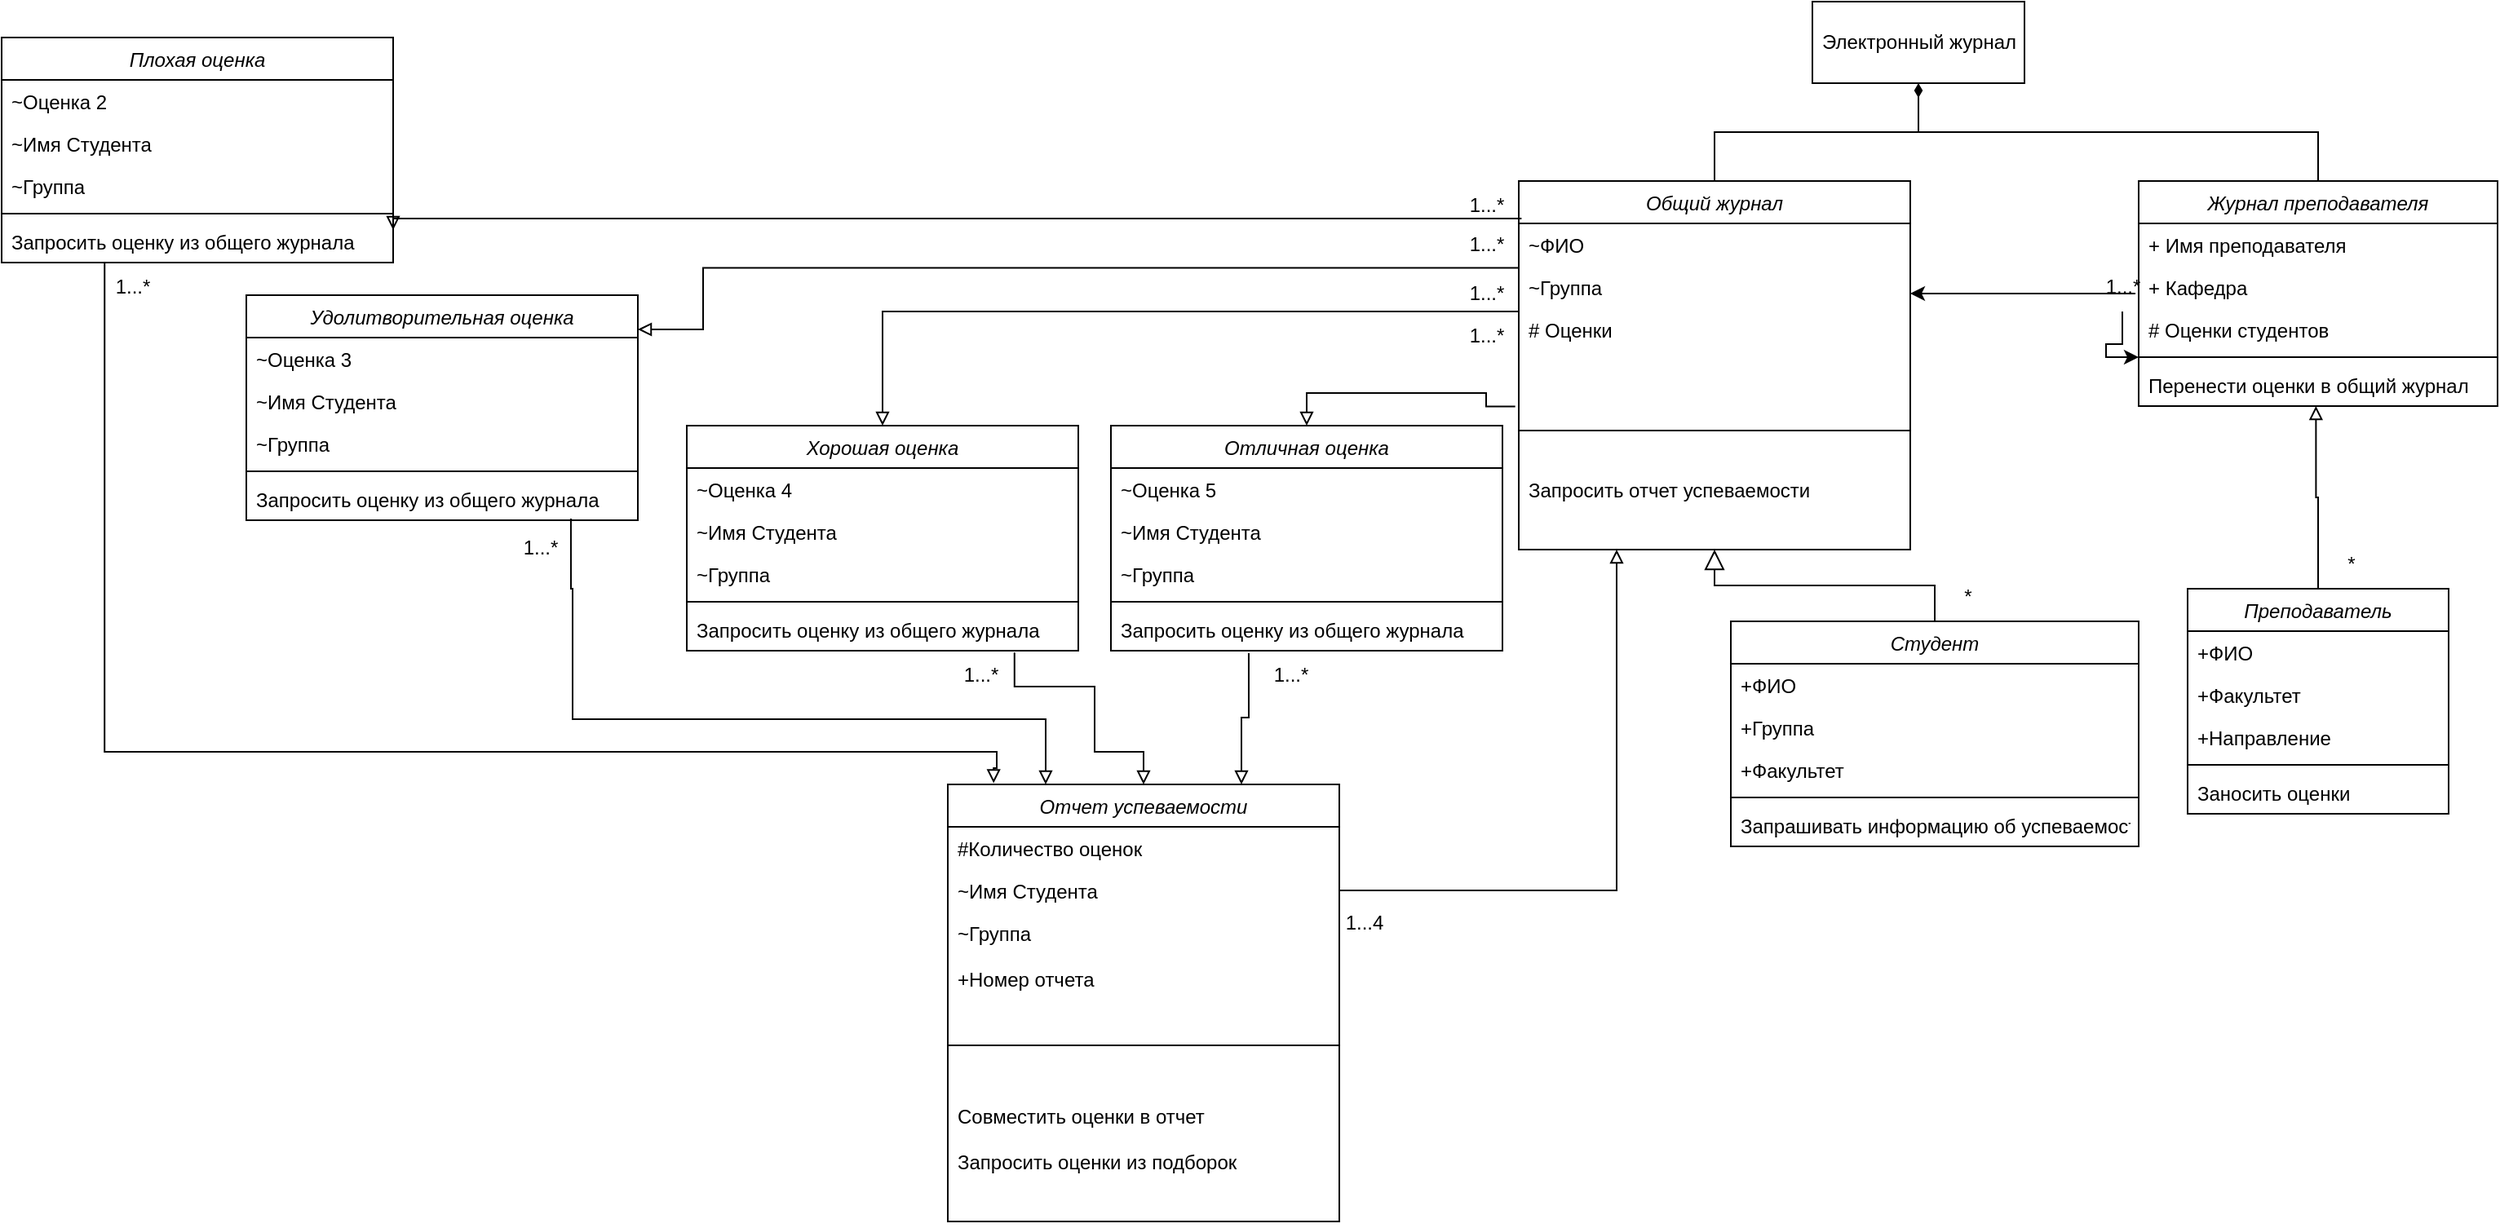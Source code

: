 <mxfile version="20.4.2" type="google"><diagram id="C5RBs43oDa-KdzZeNtuy" name="Page-1"><mxGraphModel grid="1" page="1" gridSize="10" guides="1" tooltips="1" connect="1" arrows="1" fold="1" pageScale="1" pageWidth="1169" pageHeight="1654" math="0" shadow="0"><root><mxCell id="WIyWlLk6GJQsqaUBKTNV-0"/><mxCell id="WIyWlLk6GJQsqaUBKTNV-1" parent="WIyWlLk6GJQsqaUBKTNV-0"/><mxCell id="FFw_UQuisaicL_2sGMLO-3" style="edgeStyle=orthogonalEdgeStyle;rounded=0;orthogonalLoop=1;jettySize=auto;html=1;exitX=0.5;exitY=0;exitDx=0;exitDy=0;entryX=0.5;entryY=1;entryDx=0;entryDy=0;endArrow=diamondThin;endFill=1;" edge="1" parent="WIyWlLk6GJQsqaUBKTNV-1" source="zkfFHV4jXpPFQw0GAbJ--0" target="FFw_UQuisaicL_2sGMLO-0"><mxGeometry relative="1" as="geometry"/></mxCell><mxCell id="zkfFHV4jXpPFQw0GAbJ--0" value="Общий журнал" style="swimlane;fontStyle=2;align=center;verticalAlign=top;childLayout=stackLayout;horizontal=1;startSize=26;horizontalStack=0;resizeParent=1;resizeLast=0;collapsible=1;marginBottom=0;rounded=0;shadow=0;strokeWidth=1;" vertex="1" parent="WIyWlLk6GJQsqaUBKTNV-1"><mxGeometry x="130" y="120" width="240" height="226" as="geometry"><mxRectangle x="230" y="140" width="160" height="26" as="alternateBounds"/></mxGeometry></mxCell><mxCell id="zkfFHV4jXpPFQw0GAbJ--1" value="~ФИО" style="text;align=left;verticalAlign=top;spacingLeft=4;spacingRight=4;overflow=hidden;rotatable=0;points=[[0,0.5],[1,0.5]];portConstraint=eastwest;" vertex="1" parent="zkfFHV4jXpPFQw0GAbJ--0"><mxGeometry y="26" width="240" height="26" as="geometry"/></mxCell><mxCell id="zkfFHV4jXpPFQw0GAbJ--2" value="~Группа" style="text;align=left;verticalAlign=top;spacingLeft=4;spacingRight=4;overflow=hidden;rotatable=0;points=[[0,0.5],[1,0.5]];portConstraint=eastwest;rounded=0;shadow=0;html=0;" vertex="1" parent="zkfFHV4jXpPFQw0GAbJ--0"><mxGeometry y="52" width="240" height="26" as="geometry"/></mxCell><mxCell id="zkfFHV4jXpPFQw0GAbJ--3" value="# Оценки" style="text;align=left;verticalAlign=top;spacingLeft=4;spacingRight=4;overflow=hidden;rotatable=0;points=[[0,0.5],[1,0.5]];portConstraint=eastwest;rounded=0;shadow=0;html=0;" vertex="1" parent="zkfFHV4jXpPFQw0GAbJ--0"><mxGeometry y="78" width="240" height="52" as="geometry"/></mxCell><mxCell id="zkfFHV4jXpPFQw0GAbJ--4" value="" style="line;html=1;strokeWidth=1;align=left;verticalAlign=middle;spacingTop=-1;spacingLeft=3;spacingRight=3;rotatable=0;labelPosition=right;points=[];portConstraint=eastwest;" vertex="1" parent="zkfFHV4jXpPFQw0GAbJ--0"><mxGeometry y="130" width="240" height="46" as="geometry"/></mxCell><mxCell id="zkfFHV4jXpPFQw0GAbJ--5" value="Запросить отчет успеваемости" style="text;align=left;verticalAlign=top;spacingLeft=4;spacingRight=4;overflow=hidden;rotatable=0;points=[[0,0.5],[1,0.5]];portConstraint=eastwest;" vertex="1" parent="zkfFHV4jXpPFQw0GAbJ--0"><mxGeometry y="176" width="240" height="50" as="geometry"/></mxCell><mxCell id="zkfFHV4jXpPFQw0GAbJ--12" value="" style="endArrow=block;endSize=10;endFill=0;shadow=0;strokeWidth=1;rounded=0;edgeStyle=elbowEdgeStyle;elbow=vertical;exitX=0.5;exitY=0;exitDx=0;exitDy=0;" edge="1" parent="WIyWlLk6GJQsqaUBKTNV-1" source="FFw_UQuisaicL_2sGMLO-24" target="zkfFHV4jXpPFQw0GAbJ--0"><mxGeometry width="160" relative="1" as="geometry"><mxPoint x="275.0" y="390" as="sourcePoint"/><mxPoint x="200" y="203" as="targetPoint"/></mxGeometry></mxCell><mxCell id="FFw_UQuisaicL_2sGMLO-14" style="edgeStyle=orthogonalEdgeStyle;rounded=0;orthogonalLoop=1;jettySize=auto;html=1;exitX=0.5;exitY=0;exitDx=0;exitDy=0;entryX=0.494;entryY=1;entryDx=0;entryDy=0;entryPerimeter=0;startArrow=none;startFill=0;endArrow=block;endFill=0;" edge="1" parent="WIyWlLk6GJQsqaUBKTNV-1" source="FFw_UQuisaicL_2sGMLO-16" target="FFw_UQuisaicL_2sGMLO-12"><mxGeometry relative="1" as="geometry"><mxPoint x="590" y="350" as="sourcePoint"/></mxGeometry></mxCell><mxCell id="zkfFHV4jXpPFQw0GAbJ--26" value="" style="endArrow=none;shadow=0;strokeWidth=1;rounded=0;endFill=0;edgeStyle=elbowEdgeStyle;elbow=vertical;startArrow=classic;startFill=1;" edge="1" parent="WIyWlLk6GJQsqaUBKTNV-1" source="zkfFHV4jXpPFQw0GAbJ--0"><mxGeometry x="0.5" y="41" relative="1" as="geometry"><mxPoint x="380" y="192" as="sourcePoint"/><mxPoint x="508" y="189" as="targetPoint"/><mxPoint x="-40" y="32" as="offset"/></mxGeometry></mxCell><mxCell id="FFw_UQuisaicL_2sGMLO-0" value="Электронный журнал" style="html=1;" vertex="1" parent="WIyWlLk6GJQsqaUBKTNV-1"><mxGeometry x="310" y="10" width="130" height="50" as="geometry"/></mxCell><mxCell id="FFw_UQuisaicL_2sGMLO-13" style="edgeStyle=orthogonalEdgeStyle;rounded=0;orthogonalLoop=1;jettySize=auto;html=1;exitX=0.5;exitY=0;exitDx=0;exitDy=0;entryX=0.5;entryY=1;entryDx=0;entryDy=0;startArrow=none;startFill=0;endArrow=none;endFill=0;" edge="1" parent="WIyWlLk6GJQsqaUBKTNV-1" source="FFw_UQuisaicL_2sGMLO-7" target="FFw_UQuisaicL_2sGMLO-0"><mxGeometry relative="1" as="geometry"/></mxCell><mxCell id="FFw_UQuisaicL_2sGMLO-7" value="Журнал преподавателя" style="swimlane;fontStyle=2;align=center;verticalAlign=top;childLayout=stackLayout;horizontal=1;startSize=26;horizontalStack=0;resizeParent=1;resizeLast=0;collapsible=1;marginBottom=0;rounded=0;shadow=0;strokeWidth=1;" vertex="1" parent="WIyWlLk6GJQsqaUBKTNV-1"><mxGeometry x="510" y="120" width="220" height="138" as="geometry"><mxRectangle x="230" y="140" width="160" height="26" as="alternateBounds"/></mxGeometry></mxCell><mxCell id="FFw_UQuisaicL_2sGMLO-8" value="+ Имя преподавателя" style="text;align=left;verticalAlign=top;spacingLeft=4;spacingRight=4;overflow=hidden;rotatable=0;points=[[0,0.5],[1,0.5]];portConstraint=eastwest;" vertex="1" parent="FFw_UQuisaicL_2sGMLO-7"><mxGeometry y="26" width="220" height="26" as="geometry"/></mxCell><mxCell id="FFw_UQuisaicL_2sGMLO-9" value="+ Кафедра" style="text;align=left;verticalAlign=top;spacingLeft=4;spacingRight=4;overflow=hidden;rotatable=0;points=[[0,0.5],[1,0.5]];portConstraint=eastwest;rounded=0;shadow=0;html=0;" vertex="1" parent="FFw_UQuisaicL_2sGMLO-7"><mxGeometry y="52" width="220" height="26" as="geometry"/></mxCell><mxCell id="FFw_UQuisaicL_2sGMLO-10" value="# Оценки студентов" style="text;align=left;verticalAlign=top;spacingLeft=4;spacingRight=4;overflow=hidden;rotatable=0;points=[[0,0.5],[1,0.5]];portConstraint=eastwest;rounded=0;shadow=0;html=0;" vertex="1" parent="FFw_UQuisaicL_2sGMLO-7"><mxGeometry y="78" width="220" height="26" as="geometry"/></mxCell><mxCell id="FFw_UQuisaicL_2sGMLO-11" value="" style="line;html=1;strokeWidth=1;align=left;verticalAlign=middle;spacingTop=-1;spacingLeft=3;spacingRight=3;rotatable=0;labelPosition=right;points=[];portConstraint=eastwest;" vertex="1" parent="FFw_UQuisaicL_2sGMLO-7"><mxGeometry y="104" width="220" height="8" as="geometry"/></mxCell><mxCell id="FFw_UQuisaicL_2sGMLO-12" value="Перенести оценки в общий журнал" style="text;align=left;verticalAlign=top;spacingLeft=4;spacingRight=4;overflow=hidden;rotatable=0;points=[[0,0.5],[1,0.5]];portConstraint=eastwest;" vertex="1" parent="FFw_UQuisaicL_2sGMLO-7"><mxGeometry y="112" width="220" height="26" as="geometry"/></mxCell><mxCell id="FFw_UQuisaicL_2sGMLO-16" value="Преподаватель" style="swimlane;fontStyle=2;align=center;verticalAlign=top;childLayout=stackLayout;horizontal=1;startSize=26;horizontalStack=0;resizeParent=1;resizeLast=0;collapsible=1;marginBottom=0;rounded=0;shadow=0;strokeWidth=1;" vertex="1" parent="WIyWlLk6GJQsqaUBKTNV-1"><mxGeometry x="540" y="370" width="160" height="138" as="geometry"><mxRectangle x="230" y="140" width="160" height="26" as="alternateBounds"/></mxGeometry></mxCell><mxCell id="FFw_UQuisaicL_2sGMLO-17" value="+ФИО" style="text;align=left;verticalAlign=top;spacingLeft=4;spacingRight=4;overflow=hidden;rotatable=0;points=[[0,0.5],[1,0.5]];portConstraint=eastwest;" vertex="1" parent="FFw_UQuisaicL_2sGMLO-16"><mxGeometry y="26" width="160" height="26" as="geometry"/></mxCell><mxCell id="FFw_UQuisaicL_2sGMLO-18" value="+Факультет" style="text;align=left;verticalAlign=top;spacingLeft=4;spacingRight=4;overflow=hidden;rotatable=0;points=[[0,0.5],[1,0.5]];portConstraint=eastwest;rounded=0;shadow=0;html=0;" vertex="1" parent="FFw_UQuisaicL_2sGMLO-16"><mxGeometry y="52" width="160" height="26" as="geometry"/></mxCell><mxCell id="FFw_UQuisaicL_2sGMLO-19" value="+Направление" style="text;align=left;verticalAlign=top;spacingLeft=4;spacingRight=4;overflow=hidden;rotatable=0;points=[[0,0.5],[1,0.5]];portConstraint=eastwest;rounded=0;shadow=0;html=0;" vertex="1" parent="FFw_UQuisaicL_2sGMLO-16"><mxGeometry y="78" width="160" height="26" as="geometry"/></mxCell><mxCell id="FFw_UQuisaicL_2sGMLO-20" value="" style="line;html=1;strokeWidth=1;align=left;verticalAlign=middle;spacingTop=-1;spacingLeft=3;spacingRight=3;rotatable=0;labelPosition=right;points=[];portConstraint=eastwest;" vertex="1" parent="FFw_UQuisaicL_2sGMLO-16"><mxGeometry y="104" width="160" height="8" as="geometry"/></mxCell><mxCell id="FFw_UQuisaicL_2sGMLO-21" value="Заносить оценки&#10;" style="text;align=left;verticalAlign=top;spacingLeft=4;spacingRight=4;overflow=hidden;rotatable=0;points=[[0,0.5],[1,0.5]];portConstraint=eastwest;" vertex="1" parent="FFw_UQuisaicL_2sGMLO-16"><mxGeometry y="112" width="160" height="26" as="geometry"/></mxCell><mxCell id="UGb0FgskjT0_Y6356ZsU-1" value="" style="edgeStyle=orthogonalEdgeStyle;rounded=0;orthogonalLoop=1;jettySize=auto;html=1;" edge="1" parent="WIyWlLk6GJQsqaUBKTNV-1" source="FFw_UQuisaicL_2sGMLO-23" target="FFw_UQuisaicL_2sGMLO-11"><mxGeometry relative="1" as="geometry"/></mxCell><mxCell id="FFw_UQuisaicL_2sGMLO-23" value="1...*" style="text;html=1;align=center;verticalAlign=middle;resizable=0;points=[];autosize=1;strokeColor=none;fillColor=none;" vertex="1" parent="WIyWlLk6GJQsqaUBKTNV-1"><mxGeometry x="480" y="170" width="40" height="30" as="geometry"/></mxCell><mxCell id="FFw_UQuisaicL_2sGMLO-24" value="Студент" style="swimlane;fontStyle=2;align=center;verticalAlign=top;childLayout=stackLayout;horizontal=1;startSize=26;horizontalStack=0;resizeParent=1;resizeLast=0;collapsible=1;marginBottom=0;rounded=0;shadow=0;strokeWidth=1;" vertex="1" parent="WIyWlLk6GJQsqaUBKTNV-1"><mxGeometry x="260" y="390" width="250" height="138" as="geometry"><mxRectangle x="230" y="140" width="160" height="26" as="alternateBounds"/></mxGeometry></mxCell><mxCell id="FFw_UQuisaicL_2sGMLO-25" value="+ФИО" style="text;align=left;verticalAlign=top;spacingLeft=4;spacingRight=4;overflow=hidden;rotatable=0;points=[[0,0.5],[1,0.5]];portConstraint=eastwest;" vertex="1" parent="FFw_UQuisaicL_2sGMLO-24"><mxGeometry y="26" width="250" height="26" as="geometry"/></mxCell><mxCell id="FFw_UQuisaicL_2sGMLO-26" value="+Группа" style="text;align=left;verticalAlign=top;spacingLeft=4;spacingRight=4;overflow=hidden;rotatable=0;points=[[0,0.5],[1,0.5]];portConstraint=eastwest;rounded=0;shadow=0;html=0;" vertex="1" parent="FFw_UQuisaicL_2sGMLO-24"><mxGeometry y="52" width="250" height="26" as="geometry"/></mxCell><mxCell id="FFw_UQuisaicL_2sGMLO-27" value="+Факультет" style="text;align=left;verticalAlign=top;spacingLeft=4;spacingRight=4;overflow=hidden;rotatable=0;points=[[0,0.5],[1,0.5]];portConstraint=eastwest;rounded=0;shadow=0;html=0;" vertex="1" parent="FFw_UQuisaicL_2sGMLO-24"><mxGeometry y="78" width="250" height="26" as="geometry"/></mxCell><mxCell id="FFw_UQuisaicL_2sGMLO-28" value="" style="line;html=1;strokeWidth=1;align=left;verticalAlign=middle;spacingTop=-1;spacingLeft=3;spacingRight=3;rotatable=0;labelPosition=right;points=[];portConstraint=eastwest;" vertex="1" parent="FFw_UQuisaicL_2sGMLO-24"><mxGeometry y="104" width="250" height="8" as="geometry"/></mxCell><mxCell id="FFw_UQuisaicL_2sGMLO-29" value="Запрашивать информацию об успеваемости" style="text;align=left;verticalAlign=top;spacingLeft=4;spacingRight=4;overflow=hidden;rotatable=0;points=[[0,0.5],[1,0.5]];portConstraint=eastwest;" vertex="1" parent="FFw_UQuisaicL_2sGMLO-24"><mxGeometry y="112" width="250" height="26" as="geometry"/></mxCell><mxCell id="FFw_UQuisaicL_2sGMLO-37" value="Отличная оценка" style="swimlane;fontStyle=2;align=center;verticalAlign=top;childLayout=stackLayout;horizontal=1;startSize=26;horizontalStack=0;resizeParent=1;resizeLast=0;collapsible=1;marginBottom=0;rounded=0;shadow=0;strokeWidth=1;" vertex="1" parent="WIyWlLk6GJQsqaUBKTNV-1"><mxGeometry x="-120" y="270" width="240" height="138" as="geometry"><mxRectangle x="230" y="140" width="160" height="26" as="alternateBounds"/></mxGeometry></mxCell><mxCell id="FFw_UQuisaicL_2sGMLO-38" value="~Оценка 5" style="text;align=left;verticalAlign=top;spacingLeft=4;spacingRight=4;overflow=hidden;rotatable=0;points=[[0,0.5],[1,0.5]];portConstraint=eastwest;" vertex="1" parent="FFw_UQuisaicL_2sGMLO-37"><mxGeometry y="26" width="240" height="26" as="geometry"/></mxCell><mxCell id="FFw_UQuisaicL_2sGMLO-39" value="~Имя Студента" style="text;align=left;verticalAlign=top;spacingLeft=4;spacingRight=4;overflow=hidden;rotatable=0;points=[[0,0.5],[1,0.5]];portConstraint=eastwest;rounded=0;shadow=0;html=0;" vertex="1" parent="FFw_UQuisaicL_2sGMLO-37"><mxGeometry y="52" width="240" height="26" as="geometry"/></mxCell><mxCell id="FFw_UQuisaicL_2sGMLO-40" value="~Группа" style="text;align=left;verticalAlign=top;spacingLeft=4;spacingRight=4;overflow=hidden;rotatable=0;points=[[0,0.5],[1,0.5]];portConstraint=eastwest;rounded=0;shadow=0;html=0;" vertex="1" parent="FFw_UQuisaicL_2sGMLO-37"><mxGeometry y="78" width="240" height="26" as="geometry"/></mxCell><mxCell id="FFw_UQuisaicL_2sGMLO-41" value="" style="line;html=1;strokeWidth=1;align=left;verticalAlign=middle;spacingTop=-1;spacingLeft=3;spacingRight=3;rotatable=0;labelPosition=right;points=[];portConstraint=eastwest;" vertex="1" parent="FFw_UQuisaicL_2sGMLO-37"><mxGeometry y="104" width="240" height="8" as="geometry"/></mxCell><mxCell id="FFw_UQuisaicL_2sGMLO-42" value="Запросить оценку из общего журнала" style="text;align=left;verticalAlign=top;spacingLeft=4;spacingRight=4;overflow=hidden;rotatable=0;points=[[0,0.5],[1,0.5]];portConstraint=eastwest;" vertex="1" parent="FFw_UQuisaicL_2sGMLO-37"><mxGeometry y="112" width="240" height="26" as="geometry"/></mxCell><mxCell id="FFw_UQuisaicL_2sGMLO-43" value="Хорошая оценка" style="swimlane;fontStyle=2;align=center;verticalAlign=top;childLayout=stackLayout;horizontal=1;startSize=26;horizontalStack=0;resizeParent=1;resizeLast=0;collapsible=1;marginBottom=0;rounded=0;shadow=0;strokeWidth=1;" vertex="1" parent="WIyWlLk6GJQsqaUBKTNV-1"><mxGeometry x="-380" y="270" width="240" height="138" as="geometry"><mxRectangle x="230" y="140" width="160" height="26" as="alternateBounds"/></mxGeometry></mxCell><mxCell id="FFw_UQuisaicL_2sGMLO-44" value="~Оценка 4" style="text;align=left;verticalAlign=top;spacingLeft=4;spacingRight=4;overflow=hidden;rotatable=0;points=[[0,0.5],[1,0.5]];portConstraint=eastwest;" vertex="1" parent="FFw_UQuisaicL_2sGMLO-43"><mxGeometry y="26" width="240" height="26" as="geometry"/></mxCell><mxCell id="FFw_UQuisaicL_2sGMLO-45" value="~Имя Студента" style="text;align=left;verticalAlign=top;spacingLeft=4;spacingRight=4;overflow=hidden;rotatable=0;points=[[0,0.5],[1,0.5]];portConstraint=eastwest;rounded=0;shadow=0;html=0;" vertex="1" parent="FFw_UQuisaicL_2sGMLO-43"><mxGeometry y="52" width="240" height="26" as="geometry"/></mxCell><mxCell id="FFw_UQuisaicL_2sGMLO-46" value="~Группа" style="text;align=left;verticalAlign=top;spacingLeft=4;spacingRight=4;overflow=hidden;rotatable=0;points=[[0,0.5],[1,0.5]];portConstraint=eastwest;rounded=0;shadow=0;html=0;" vertex="1" parent="FFw_UQuisaicL_2sGMLO-43"><mxGeometry y="78" width="240" height="26" as="geometry"/></mxCell><mxCell id="FFw_UQuisaicL_2sGMLO-47" value="" style="line;html=1;strokeWidth=1;align=left;verticalAlign=middle;spacingTop=-1;spacingLeft=3;spacingRight=3;rotatable=0;labelPosition=right;points=[];portConstraint=eastwest;" vertex="1" parent="FFw_UQuisaicL_2sGMLO-43"><mxGeometry y="104" width="240" height="8" as="geometry"/></mxCell><mxCell id="FFw_UQuisaicL_2sGMLO-48" value="Запросить оценку из общего журнала" style="text;align=left;verticalAlign=top;spacingLeft=4;spacingRight=4;overflow=hidden;rotatable=0;points=[[0,0.5],[1,0.5]];portConstraint=eastwest;" vertex="1" parent="FFw_UQuisaicL_2sGMLO-43"><mxGeometry y="112" width="240" height="26" as="geometry"/></mxCell><mxCell id="FFw_UQuisaicL_2sGMLO-49" value="Удолитворительная оценка" style="swimlane;fontStyle=2;align=center;verticalAlign=top;childLayout=stackLayout;horizontal=1;startSize=26;horizontalStack=0;resizeParent=1;resizeLast=0;collapsible=1;marginBottom=0;rounded=0;shadow=0;strokeWidth=1;" vertex="1" parent="WIyWlLk6GJQsqaUBKTNV-1"><mxGeometry x="-650" y="190" width="240" height="138" as="geometry"><mxRectangle x="230" y="140" width="160" height="26" as="alternateBounds"/></mxGeometry></mxCell><mxCell id="FFw_UQuisaicL_2sGMLO-50" value="~Оценка 3" style="text;align=left;verticalAlign=top;spacingLeft=4;spacingRight=4;overflow=hidden;rotatable=0;points=[[0,0.5],[1,0.5]];portConstraint=eastwest;" vertex="1" parent="FFw_UQuisaicL_2sGMLO-49"><mxGeometry y="26" width="240" height="26" as="geometry"/></mxCell><mxCell id="FFw_UQuisaicL_2sGMLO-51" value="~Имя Студента" style="text;align=left;verticalAlign=top;spacingLeft=4;spacingRight=4;overflow=hidden;rotatable=0;points=[[0,0.5],[1,0.5]];portConstraint=eastwest;rounded=0;shadow=0;html=0;" vertex="1" parent="FFw_UQuisaicL_2sGMLO-49"><mxGeometry y="52" width="240" height="26" as="geometry"/></mxCell><mxCell id="FFw_UQuisaicL_2sGMLO-52" value="~Группа" style="text;align=left;verticalAlign=top;spacingLeft=4;spacingRight=4;overflow=hidden;rotatable=0;points=[[0,0.5],[1,0.5]];portConstraint=eastwest;rounded=0;shadow=0;html=0;" vertex="1" parent="FFw_UQuisaicL_2sGMLO-49"><mxGeometry y="78" width="240" height="26" as="geometry"/></mxCell><mxCell id="FFw_UQuisaicL_2sGMLO-53" value="" style="line;html=1;strokeWidth=1;align=left;verticalAlign=middle;spacingTop=-1;spacingLeft=3;spacingRight=3;rotatable=0;labelPosition=right;points=[];portConstraint=eastwest;" vertex="1" parent="FFw_UQuisaicL_2sGMLO-49"><mxGeometry y="104" width="240" height="8" as="geometry"/></mxCell><mxCell id="FFw_UQuisaicL_2sGMLO-54" value="Запросить оценку из общего журнала" style="text;align=left;verticalAlign=top;spacingLeft=4;spacingRight=4;overflow=hidden;rotatable=0;points=[[0,0.5],[1,0.5]];portConstraint=eastwest;" vertex="1" parent="FFw_UQuisaicL_2sGMLO-49"><mxGeometry y="112" width="240" height="26" as="geometry"/></mxCell><mxCell id="FFw_UQuisaicL_2sGMLO-56" value="Плохая оценка" style="swimlane;fontStyle=2;align=center;verticalAlign=top;childLayout=stackLayout;horizontal=1;startSize=26;horizontalStack=0;resizeParent=1;resizeLast=0;collapsible=1;marginBottom=0;rounded=0;shadow=0;strokeWidth=1;" vertex="1" parent="WIyWlLk6GJQsqaUBKTNV-1"><mxGeometry x="-800" y="32" width="240" height="138" as="geometry"><mxRectangle x="230" y="140" width="160" height="26" as="alternateBounds"/></mxGeometry></mxCell><mxCell id="FFw_UQuisaicL_2sGMLO-57" value="~Оценка 2" style="text;align=left;verticalAlign=top;spacingLeft=4;spacingRight=4;overflow=hidden;rotatable=0;points=[[0,0.5],[1,0.5]];portConstraint=eastwest;" vertex="1" parent="FFw_UQuisaicL_2sGMLO-56"><mxGeometry y="26" width="240" height="26" as="geometry"/></mxCell><mxCell id="FFw_UQuisaicL_2sGMLO-58" value="~Имя Студента" style="text;align=left;verticalAlign=top;spacingLeft=4;spacingRight=4;overflow=hidden;rotatable=0;points=[[0,0.5],[1,0.5]];portConstraint=eastwest;rounded=0;shadow=0;html=0;" vertex="1" parent="FFw_UQuisaicL_2sGMLO-56"><mxGeometry y="52" width="240" height="26" as="geometry"/></mxCell><mxCell id="FFw_UQuisaicL_2sGMLO-59" value="~Группа" style="text;align=left;verticalAlign=top;spacingLeft=4;spacingRight=4;overflow=hidden;rotatable=0;points=[[0,0.5],[1,0.5]];portConstraint=eastwest;rounded=0;shadow=0;html=0;" vertex="1" parent="FFw_UQuisaicL_2sGMLO-56"><mxGeometry y="78" width="240" height="26" as="geometry"/></mxCell><mxCell id="FFw_UQuisaicL_2sGMLO-60" value="" style="line;html=1;strokeWidth=1;align=left;verticalAlign=middle;spacingTop=-1;spacingLeft=3;spacingRight=3;rotatable=0;labelPosition=right;points=[];portConstraint=eastwest;" vertex="1" parent="FFw_UQuisaicL_2sGMLO-56"><mxGeometry y="104" width="240" height="8" as="geometry"/></mxCell><mxCell id="FFw_UQuisaicL_2sGMLO-61" value="Запросить оценку из общего журнала" style="text;align=left;verticalAlign=top;spacingLeft=4;spacingRight=4;overflow=hidden;rotatable=0;points=[[0,0.5],[1,0.5]];portConstraint=eastwest;" vertex="1" parent="FFw_UQuisaicL_2sGMLO-56"><mxGeometry y="112" width="240" height="26" as="geometry"/></mxCell><mxCell id="FFw_UQuisaicL_2sGMLO-67" style="edgeStyle=orthogonalEdgeStyle;rounded=0;orthogonalLoop=1;jettySize=auto;html=1;exitX=-0.009;exitY=1.159;exitDx=0;exitDy=0;entryX=0.5;entryY=0;entryDx=0;entryDy=0;startArrow=none;startFill=0;endArrow=block;endFill=0;exitPerimeter=0;" edge="1" parent="WIyWlLk6GJQsqaUBKTNV-1" source="zkfFHV4jXpPFQw0GAbJ--3" target="FFw_UQuisaicL_2sGMLO-37"><mxGeometry relative="1" as="geometry"/></mxCell><mxCell id="FFw_UQuisaicL_2sGMLO-68" style="edgeStyle=orthogonalEdgeStyle;rounded=0;orthogonalLoop=1;jettySize=auto;html=1;exitX=0;exitY=0.5;exitDx=0;exitDy=0;entryX=0.5;entryY=0;entryDx=0;entryDy=0;startArrow=none;startFill=0;endArrow=block;endFill=0;" edge="1" parent="WIyWlLk6GJQsqaUBKTNV-1" source="zkfFHV4jXpPFQw0GAbJ--3" target="FFw_UQuisaicL_2sGMLO-43"><mxGeometry relative="1" as="geometry"><Array as="points"><mxPoint x="130" y="200"/><mxPoint x="-260" y="200"/></Array></mxGeometry></mxCell><mxCell id="FFw_UQuisaicL_2sGMLO-72" style="edgeStyle=orthogonalEdgeStyle;rounded=0;orthogonalLoop=1;jettySize=auto;html=1;exitX=0.007;exitY=-0.115;exitDx=0;exitDy=0;startArrow=none;startFill=0;endArrow=block;endFill=0;exitPerimeter=0;" edge="1" parent="WIyWlLk6GJQsqaUBKTNV-1" source="zkfFHV4jXpPFQw0GAbJ--1"><mxGeometry relative="1" as="geometry"><mxPoint x="-560" y="150" as="targetPoint"/><Array as="points"><mxPoint x="-560" y="143"/></Array></mxGeometry></mxCell><mxCell id="FFw_UQuisaicL_2sGMLO-74" style="edgeStyle=orthogonalEdgeStyle;rounded=0;orthogonalLoop=1;jettySize=auto;html=1;exitX=-0.002;exitY=0.049;exitDx=0;exitDy=0;startArrow=none;startFill=0;endArrow=block;endFill=0;exitPerimeter=0;" edge="1" parent="WIyWlLk6GJQsqaUBKTNV-1" source="zkfFHV4jXpPFQw0GAbJ--2"><mxGeometry relative="1" as="geometry"><mxPoint x="-410" y="211" as="targetPoint"/><Array as="points"><mxPoint x="-370" y="173"/><mxPoint x="-370" y="211"/></Array></mxGeometry></mxCell><mxCell id="FFw_UQuisaicL_2sGMLO-75" value="Отчет успеваемости" style="swimlane;fontStyle=2;align=center;verticalAlign=top;childLayout=stackLayout;horizontal=1;startSize=26;horizontalStack=0;resizeParent=1;resizeLast=0;collapsible=1;marginBottom=0;rounded=0;shadow=0;strokeWidth=1;" vertex="1" parent="WIyWlLk6GJQsqaUBKTNV-1"><mxGeometry x="-220" y="490" width="240" height="268" as="geometry"><mxRectangle x="230" y="140" width="160" height="26" as="alternateBounds"/></mxGeometry></mxCell><mxCell id="FFw_UQuisaicL_2sGMLO-76" value="#Количество оценок" style="text;align=left;verticalAlign=top;spacingLeft=4;spacingRight=4;overflow=hidden;rotatable=0;points=[[0,0.5],[1,0.5]];portConstraint=eastwest;" vertex="1" parent="FFw_UQuisaicL_2sGMLO-75"><mxGeometry y="26" width="240" height="26" as="geometry"/></mxCell><mxCell id="FFw_UQuisaicL_2sGMLO-77" value="~Имя Студента" style="text;align=left;verticalAlign=top;spacingLeft=4;spacingRight=4;overflow=hidden;rotatable=0;points=[[0,0.5],[1,0.5]];portConstraint=eastwest;rounded=0;shadow=0;html=0;" vertex="1" parent="FFw_UQuisaicL_2sGMLO-75"><mxGeometry y="52" width="240" height="26" as="geometry"/></mxCell><mxCell id="FFw_UQuisaicL_2sGMLO-78" value="~Группа&#10;&#10;+Номер отчета" style="text;align=left;verticalAlign=top;spacingLeft=4;spacingRight=4;overflow=hidden;rotatable=0;points=[[0,0.5],[1,0.5]];portConstraint=eastwest;rounded=0;shadow=0;html=0;" vertex="1" parent="FFw_UQuisaicL_2sGMLO-75"><mxGeometry y="78" width="240" height="52" as="geometry"/></mxCell><mxCell id="FFw_UQuisaicL_2sGMLO-79" value="" style="line;html=1;strokeWidth=1;align=left;verticalAlign=middle;spacingTop=-1;spacingLeft=3;spacingRight=3;rotatable=0;labelPosition=right;points=[];portConstraint=eastwest;" vertex="1" parent="FFw_UQuisaicL_2sGMLO-75"><mxGeometry y="130" width="240" height="60" as="geometry"/></mxCell><mxCell id="FFw_UQuisaicL_2sGMLO-80" value="Совместить оценки в отчет&#10;&#10;Запросить оценки из подборок" style="text;align=left;verticalAlign=top;spacingLeft=4;spacingRight=4;overflow=hidden;rotatable=0;points=[[0,0.5],[1,0.5]];portConstraint=eastwest;" vertex="1" parent="FFw_UQuisaicL_2sGMLO-75"><mxGeometry y="190" width="240" height="78" as="geometry"/></mxCell><mxCell id="FFw_UQuisaicL_2sGMLO-81" value="1...*" style="text;html=1;align=center;verticalAlign=middle;resizable=0;points=[];autosize=1;strokeColor=none;fillColor=none;" vertex="1" parent="WIyWlLk6GJQsqaUBKTNV-1"><mxGeometry x="90" y="200" width="40" height="30" as="geometry"/></mxCell><mxCell id="FFw_UQuisaicL_2sGMLO-82" value="1...*" style="text;html=1;align=center;verticalAlign=middle;resizable=0;points=[];autosize=1;strokeColor=none;fillColor=none;" vertex="1" parent="WIyWlLk6GJQsqaUBKTNV-1"><mxGeometry x="90" y="174" width="40" height="30" as="geometry"/></mxCell><mxCell id="FFw_UQuisaicL_2sGMLO-85" value="1...*" style="text;html=1;align=center;verticalAlign=middle;resizable=0;points=[];autosize=1;strokeColor=none;fillColor=none;" vertex="1" parent="WIyWlLk6GJQsqaUBKTNV-1"><mxGeometry x="90" y="144" width="40" height="30" as="geometry"/></mxCell><mxCell id="FFw_UQuisaicL_2sGMLO-86" value="1...*" style="text;html=1;align=center;verticalAlign=middle;resizable=0;points=[];autosize=1;strokeColor=none;fillColor=none;" vertex="1" parent="WIyWlLk6GJQsqaUBKTNV-1"><mxGeometry x="90" y="120" width="40" height="30" as="geometry"/></mxCell><mxCell id="FFw_UQuisaicL_2sGMLO-87" style="edgeStyle=orthogonalEdgeStyle;rounded=0;orthogonalLoop=1;jettySize=auto;html=1;exitX=1;exitY=0.5;exitDx=0;exitDy=0;entryX=0.25;entryY=1;entryDx=0;entryDy=0;startArrow=none;startFill=0;endArrow=block;endFill=0;" edge="1" parent="WIyWlLk6GJQsqaUBKTNV-1" source="FFw_UQuisaicL_2sGMLO-77" target="zkfFHV4jXpPFQw0GAbJ--0"><mxGeometry relative="1" as="geometry"/></mxCell><mxCell id="FFw_UQuisaicL_2sGMLO-88" style="edgeStyle=orthogonalEdgeStyle;rounded=0;orthogonalLoop=1;jettySize=auto;html=1;entryX=0.75;entryY=0;entryDx=0;entryDy=0;startArrow=none;startFill=0;endArrow=block;endFill=0;exitX=0.352;exitY=1.058;exitDx=0;exitDy=0;exitPerimeter=0;" edge="1" parent="WIyWlLk6GJQsqaUBKTNV-1" source="FFw_UQuisaicL_2sGMLO-42" target="FFw_UQuisaicL_2sGMLO-75"><mxGeometry relative="1" as="geometry"><Array as="points"><mxPoint x="-36" y="449"/><mxPoint x="-40" y="449"/></Array></mxGeometry></mxCell><mxCell id="FFw_UQuisaicL_2sGMLO-89" style="edgeStyle=orthogonalEdgeStyle;rounded=0;orthogonalLoop=1;jettySize=auto;html=1;exitX=0.837;exitY=1.045;exitDx=0;exitDy=0;startArrow=none;startFill=0;endArrow=block;endFill=0;exitPerimeter=0;entryX=0.5;entryY=0;entryDx=0;entryDy=0;" edge="1" parent="WIyWlLk6GJQsqaUBKTNV-1" source="FFw_UQuisaicL_2sGMLO-48" target="FFw_UQuisaicL_2sGMLO-75"><mxGeometry relative="1" as="geometry"><Array as="points"><mxPoint x="-179" y="430"/><mxPoint x="-130" y="430"/><mxPoint x="-130" y="470"/><mxPoint x="-100" y="470"/></Array></mxGeometry></mxCell><mxCell id="FFw_UQuisaicL_2sGMLO-90" style="edgeStyle=orthogonalEdgeStyle;rounded=0;orthogonalLoop=1;jettySize=auto;html=1;entryX=0.25;entryY=0;entryDx=0;entryDy=0;startArrow=none;startFill=0;endArrow=block;endFill=0;exitX=0.829;exitY=0.96;exitDx=0;exitDy=0;exitPerimeter=0;" edge="1" parent="WIyWlLk6GJQsqaUBKTNV-1" source="FFw_UQuisaicL_2sGMLO-54" target="FFw_UQuisaicL_2sGMLO-75"><mxGeometry relative="1" as="geometry"><mxPoint x="-430" y="370" as="sourcePoint"/><Array as="points"><mxPoint x="-451" y="370"/><mxPoint x="-450" y="370"/><mxPoint x="-450" y="450"/><mxPoint x="-160" y="450"/></Array></mxGeometry></mxCell><mxCell id="FFw_UQuisaicL_2sGMLO-91" style="edgeStyle=orthogonalEdgeStyle;rounded=0;orthogonalLoop=1;jettySize=auto;html=1;exitX=0.263;exitY=1;exitDx=0;exitDy=0;entryX=0.117;entryY=-0.003;entryDx=0;entryDy=0;startArrow=none;startFill=0;endArrow=block;endFill=0;exitPerimeter=0;entryPerimeter=0;" edge="1" parent="WIyWlLk6GJQsqaUBKTNV-1" source="FFw_UQuisaicL_2sGMLO-61" target="FFw_UQuisaicL_2sGMLO-75"><mxGeometry relative="1" as="geometry"><Array as="points"><mxPoint x="-737" y="470"/><mxPoint x="-190" y="470"/><mxPoint x="-190" y="480"/><mxPoint x="-192" y="480"/></Array></mxGeometry></mxCell><mxCell id="FFw_UQuisaicL_2sGMLO-93" value="1...4" style="text;html=1;align=center;verticalAlign=middle;resizable=0;points=[];autosize=1;strokeColor=none;fillColor=none;" vertex="1" parent="WIyWlLk6GJQsqaUBKTNV-1"><mxGeometry x="10" y="560" width="50" height="30" as="geometry"/></mxCell><mxCell id="FFw_UQuisaicL_2sGMLO-94" value="*" style="text;html=1;align=center;verticalAlign=middle;resizable=0;points=[];autosize=1;strokeColor=none;fillColor=none;" vertex="1" parent="WIyWlLk6GJQsqaUBKTNV-1"><mxGeometry x="390" y="360" width="30" height="30" as="geometry"/></mxCell><mxCell id="FFw_UQuisaicL_2sGMLO-95" value="*" style="text;html=1;align=center;verticalAlign=middle;resizable=0;points=[];autosize=1;strokeColor=none;fillColor=none;" vertex="1" parent="WIyWlLk6GJQsqaUBKTNV-1"><mxGeometry x="625" y="340" width="30" height="30" as="geometry"/></mxCell><mxCell id="FFw_UQuisaicL_2sGMLO-96" value="1...*" style="text;html=1;align=center;verticalAlign=middle;resizable=0;points=[];autosize=1;strokeColor=none;fillColor=none;" vertex="1" parent="WIyWlLk6GJQsqaUBKTNV-1"><mxGeometry x="-740" y="170" width="40" height="30" as="geometry"/></mxCell><mxCell id="FFw_UQuisaicL_2sGMLO-97" value="1...*" style="text;html=1;align=center;verticalAlign=middle;resizable=0;points=[];autosize=1;strokeColor=none;fillColor=none;" vertex="1" parent="WIyWlLk6GJQsqaUBKTNV-1"><mxGeometry x="-490" y="330" width="40" height="30" as="geometry"/></mxCell><mxCell id="FFw_UQuisaicL_2sGMLO-98" value="1...*" style="text;html=1;align=center;verticalAlign=middle;resizable=0;points=[];autosize=1;strokeColor=none;fillColor=none;" vertex="1" parent="WIyWlLk6GJQsqaUBKTNV-1"><mxGeometry x="-220" y="408" width="40" height="30" as="geometry"/></mxCell><mxCell id="FFw_UQuisaicL_2sGMLO-99" value="1...*" style="text;html=1;align=center;verticalAlign=middle;resizable=0;points=[];autosize=1;strokeColor=none;fillColor=none;" vertex="1" parent="WIyWlLk6GJQsqaUBKTNV-1"><mxGeometry x="-30" y="408" width="40" height="30" as="geometry"/></mxCell></root></mxGraphModel></diagram></mxfile>